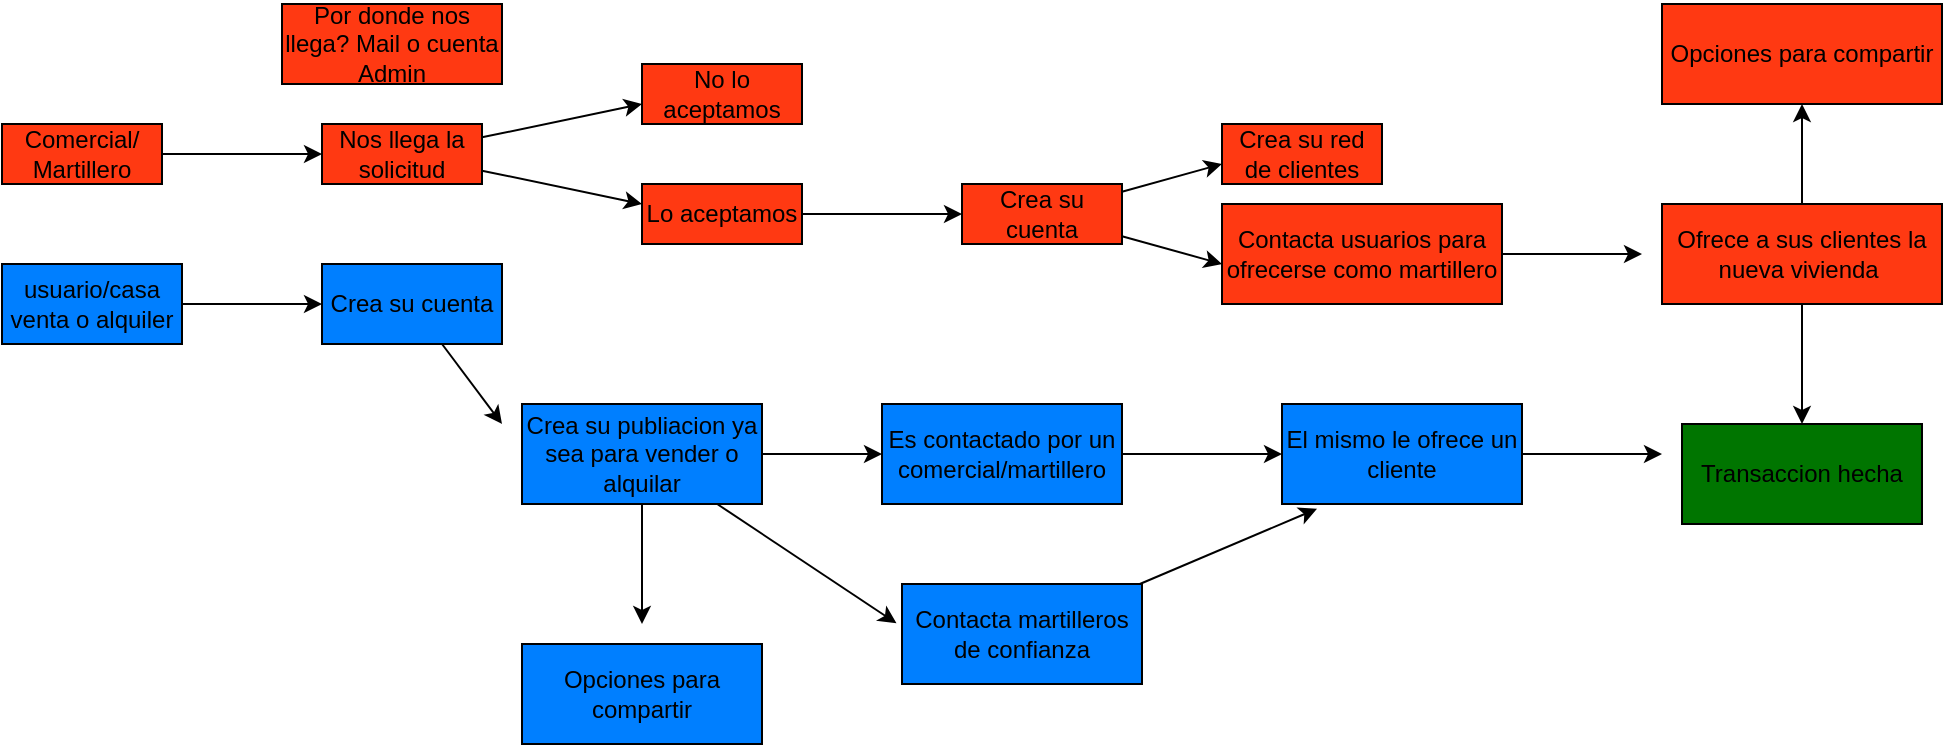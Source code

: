 <mxfile>
    <diagram id="hSCpVePyr5FJp9BlosV3" name="Page-1">
        <mxGraphModel dx="739" dy="1500" grid="1" gridSize="10" guides="1" tooltips="1" connect="1" arrows="1" fold="1" page="1" pageScale="1" pageWidth="827" pageHeight="1169" math="0" shadow="0">
            <root>
                <mxCell id="0"/>
                <mxCell id="1" parent="0"/>
                <mxCell id="4" style="edgeStyle=none;html=1;" edge="1" parent="1" source="2">
                    <mxGeometry relative="1" as="geometry">
                        <mxPoint x="200" y="75" as="targetPoint"/>
                    </mxGeometry>
                </mxCell>
                <mxCell id="2" value="Comercial/&lt;br&gt;Martillero" style="whiteSpace=wrap;html=1;fillColor=#FF3912;" vertex="1" parent="1">
                    <mxGeometry x="40" y="60" width="80" height="30" as="geometry"/>
                </mxCell>
                <mxCell id="20" style="edgeStyle=none;html=1;" edge="1" parent="1" source="3">
                    <mxGeometry relative="1" as="geometry">
                        <mxPoint x="200" y="150.0" as="targetPoint"/>
                    </mxGeometry>
                </mxCell>
                <mxCell id="3" value="usuario/casa venta o alquiler" style="whiteSpace=wrap;html=1;fillColor=#007FFF;" vertex="1" parent="1">
                    <mxGeometry x="40" y="130" width="90" height="40" as="geometry"/>
                </mxCell>
                <mxCell id="6" style="edgeStyle=none;html=1;" edge="1" parent="1" source="5">
                    <mxGeometry relative="1" as="geometry">
                        <mxPoint x="360" y="50" as="targetPoint"/>
                    </mxGeometry>
                </mxCell>
                <mxCell id="7" style="edgeStyle=none;html=1;" edge="1" parent="1" source="5">
                    <mxGeometry relative="1" as="geometry">
                        <mxPoint x="360" y="100" as="targetPoint"/>
                    </mxGeometry>
                </mxCell>
                <mxCell id="5" value="Nos llega la solicitud" style="whiteSpace=wrap;html=1;fillColor=#FF3912;" vertex="1" parent="1">
                    <mxGeometry x="200" y="60" width="80" height="30" as="geometry"/>
                </mxCell>
                <mxCell id="10" style="edgeStyle=none;html=1;" edge="1" parent="1" source="8">
                    <mxGeometry relative="1" as="geometry">
                        <mxPoint x="520" y="105" as="targetPoint"/>
                    </mxGeometry>
                </mxCell>
                <mxCell id="8" value="Lo aceptamos" style="whiteSpace=wrap;html=1;fillColor=#FF3912;" vertex="1" parent="1">
                    <mxGeometry x="360" y="90" width="80" height="30" as="geometry"/>
                </mxCell>
                <mxCell id="9" value="No lo aceptamos" style="whiteSpace=wrap;html=1;fillColor=#FF3912;" vertex="1" parent="1">
                    <mxGeometry x="360" y="30" width="80" height="30" as="geometry"/>
                </mxCell>
                <mxCell id="14" style="edgeStyle=none;html=1;" edge="1" parent="1" source="11">
                    <mxGeometry relative="1" as="geometry">
                        <mxPoint x="650" y="80" as="targetPoint"/>
                    </mxGeometry>
                </mxCell>
                <mxCell id="15" style="edgeStyle=none;html=1;" edge="1" parent="1" source="11">
                    <mxGeometry relative="1" as="geometry">
                        <mxPoint x="650" y="130" as="targetPoint"/>
                    </mxGeometry>
                </mxCell>
                <mxCell id="11" value="Crea su cuenta" style="whiteSpace=wrap;html=1;fillColor=#FF3912;" vertex="1" parent="1">
                    <mxGeometry x="520" y="90" width="80" height="30" as="geometry"/>
                </mxCell>
                <mxCell id="13" value="Por donde nos llega? Mail o cuenta Admin" style="whiteSpace=wrap;html=1;fillColor=#FF3912;" vertex="1" parent="1">
                    <mxGeometry x="180" width="110" height="40" as="geometry"/>
                </mxCell>
                <mxCell id="16" value="Crea su red de clientes" style="whiteSpace=wrap;html=1;fillColor=#FF3912;" vertex="1" parent="1">
                    <mxGeometry x="650" y="60" width="80" height="30" as="geometry"/>
                </mxCell>
                <mxCell id="18" style="edgeStyle=none;html=1;" edge="1" parent="1" source="17">
                    <mxGeometry relative="1" as="geometry">
                        <mxPoint x="860" y="125" as="targetPoint"/>
                    </mxGeometry>
                </mxCell>
                <mxCell id="17" value="Contacta usuarios para ofrecerse como martillero" style="whiteSpace=wrap;html=1;fillColor=#FF3912;" vertex="1" parent="1">
                    <mxGeometry x="650" y="100" width="140" height="50" as="geometry"/>
                </mxCell>
                <mxCell id="29" style="edgeStyle=none;html=1;" edge="1" parent="1" source="19">
                    <mxGeometry relative="1" as="geometry">
                        <mxPoint x="940" y="210.0" as="targetPoint"/>
                    </mxGeometry>
                </mxCell>
                <mxCell id="33" style="edgeStyle=none;html=1;" edge="1" parent="1" source="19">
                    <mxGeometry relative="1" as="geometry">
                        <mxPoint x="940" y="50" as="targetPoint"/>
                    </mxGeometry>
                </mxCell>
                <mxCell id="19" value="Ofrece a sus clientes la nueva vivienda&amp;nbsp;" style="whiteSpace=wrap;html=1;fillColor=#FF3912;" vertex="1" parent="1">
                    <mxGeometry x="870" y="100" width="140" height="50" as="geometry"/>
                </mxCell>
                <mxCell id="22" style="edgeStyle=none;html=1;" edge="1" parent="1" source="21">
                    <mxGeometry relative="1" as="geometry">
                        <mxPoint x="290" y="210" as="targetPoint"/>
                    </mxGeometry>
                </mxCell>
                <mxCell id="21" value="Crea su cuenta" style="whiteSpace=wrap;html=1;fillColor=#007FFF;" vertex="1" parent="1">
                    <mxGeometry x="200" y="130" width="90" height="40" as="geometry"/>
                </mxCell>
                <mxCell id="24" style="edgeStyle=none;html=1;" edge="1" parent="1" source="23">
                    <mxGeometry relative="1" as="geometry">
                        <mxPoint x="480" y="225.0" as="targetPoint"/>
                    </mxGeometry>
                </mxCell>
                <mxCell id="31" style="edgeStyle=none;html=1;" edge="1" parent="1" source="23">
                    <mxGeometry relative="1" as="geometry">
                        <mxPoint x="360" y="310.0" as="targetPoint"/>
                    </mxGeometry>
                </mxCell>
                <mxCell id="37" style="edgeStyle=none;html=1;entryX=-0.023;entryY=0.393;entryDx=0;entryDy=0;entryPerimeter=0;" edge="1" parent="1" source="23" target="36">
                    <mxGeometry relative="1" as="geometry"/>
                </mxCell>
                <mxCell id="23" value="Crea su publiacion ya sea para vender o alquilar" style="whiteSpace=wrap;html=1;fillColor=#007FFF;" vertex="1" parent="1">
                    <mxGeometry x="300" y="200" width="120" height="50" as="geometry"/>
                </mxCell>
                <mxCell id="26" style="edgeStyle=none;html=1;" edge="1" parent="1" source="25">
                    <mxGeometry relative="1" as="geometry">
                        <mxPoint x="680" y="225.0" as="targetPoint"/>
                    </mxGeometry>
                </mxCell>
                <mxCell id="25" value="Es contactado por un comercial/martillero" style="whiteSpace=wrap;html=1;fillColor=#007FFF;" vertex="1" parent="1">
                    <mxGeometry x="480" y="200" width="120" height="50" as="geometry"/>
                </mxCell>
                <mxCell id="28" style="edgeStyle=none;html=1;" edge="1" parent="1" source="27">
                    <mxGeometry relative="1" as="geometry">
                        <mxPoint x="870" y="225.0" as="targetPoint"/>
                    </mxGeometry>
                </mxCell>
                <mxCell id="27" value="El mismo le ofrece un cliente" style="whiteSpace=wrap;html=1;fillColor=#007FFF;" vertex="1" parent="1">
                    <mxGeometry x="680" y="200" width="120" height="50" as="geometry"/>
                </mxCell>
                <mxCell id="30" value="Transaccion hecha" style="whiteSpace=wrap;html=1;fillColor=#007500;" vertex="1" parent="1">
                    <mxGeometry x="880" y="210" width="120" height="50" as="geometry"/>
                </mxCell>
                <mxCell id="32" value="Opciones para compartir" style="whiteSpace=wrap;html=1;fillColor=#007FFF;" vertex="1" parent="1">
                    <mxGeometry x="300" y="320" width="120" height="50" as="geometry"/>
                </mxCell>
                <mxCell id="34" value="Opciones para compartir" style="whiteSpace=wrap;html=1;fillColor=#FF3912;" vertex="1" parent="1">
                    <mxGeometry x="870" width="140" height="50" as="geometry"/>
                </mxCell>
                <mxCell id="38" style="edgeStyle=none;html=1;entryX=0.146;entryY=1.048;entryDx=0;entryDy=0;entryPerimeter=0;" edge="1" parent="1" source="36" target="27">
                    <mxGeometry relative="1" as="geometry"/>
                </mxCell>
                <mxCell id="36" value="Contacta martilleros de confianza" style="whiteSpace=wrap;html=1;fillColor=#007FFF;" vertex="1" parent="1">
                    <mxGeometry x="490" y="290" width="120" height="50" as="geometry"/>
                </mxCell>
            </root>
        </mxGraphModel>
    </diagram>
</mxfile>